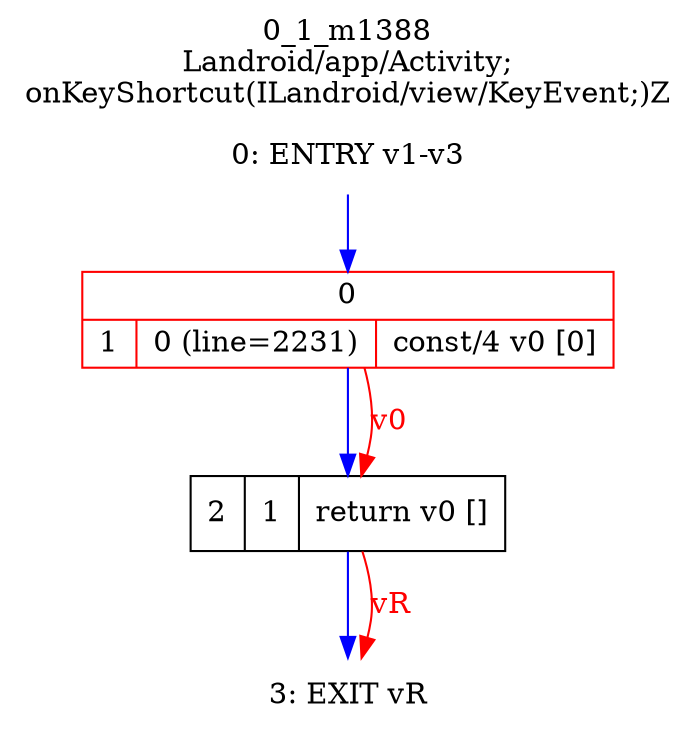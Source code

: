 digraph G {
rankdir=UD;
labelloc=t;
label="0_1_m1388\nLandroid/app/Activity;
onKeyShortcut(ILandroid/view/KeyEvent;)Z";
0[label="0: ENTRY v1-v3",shape=plaintext];
1[label="{0|{1|0 (line=2231)|const/4 v0 [0]\l}}",shape=record, color=red];
2[label="2|1|return v0 []\l",shape=record];
3[label="3: EXIT vR",shape=plaintext];
0->1 [color=blue, fontcolor=blue,weight=100, taillabel=""];
1->2 [color=blue, fontcolor=blue,weight=100, taillabel=""];
2->3 [color=blue, fontcolor=blue,weight=100, taillabel=""];
1->2 [color=red, fontcolor=red, label="v0"];
2->3 [color=red, fontcolor=red, label="vR"];
}
